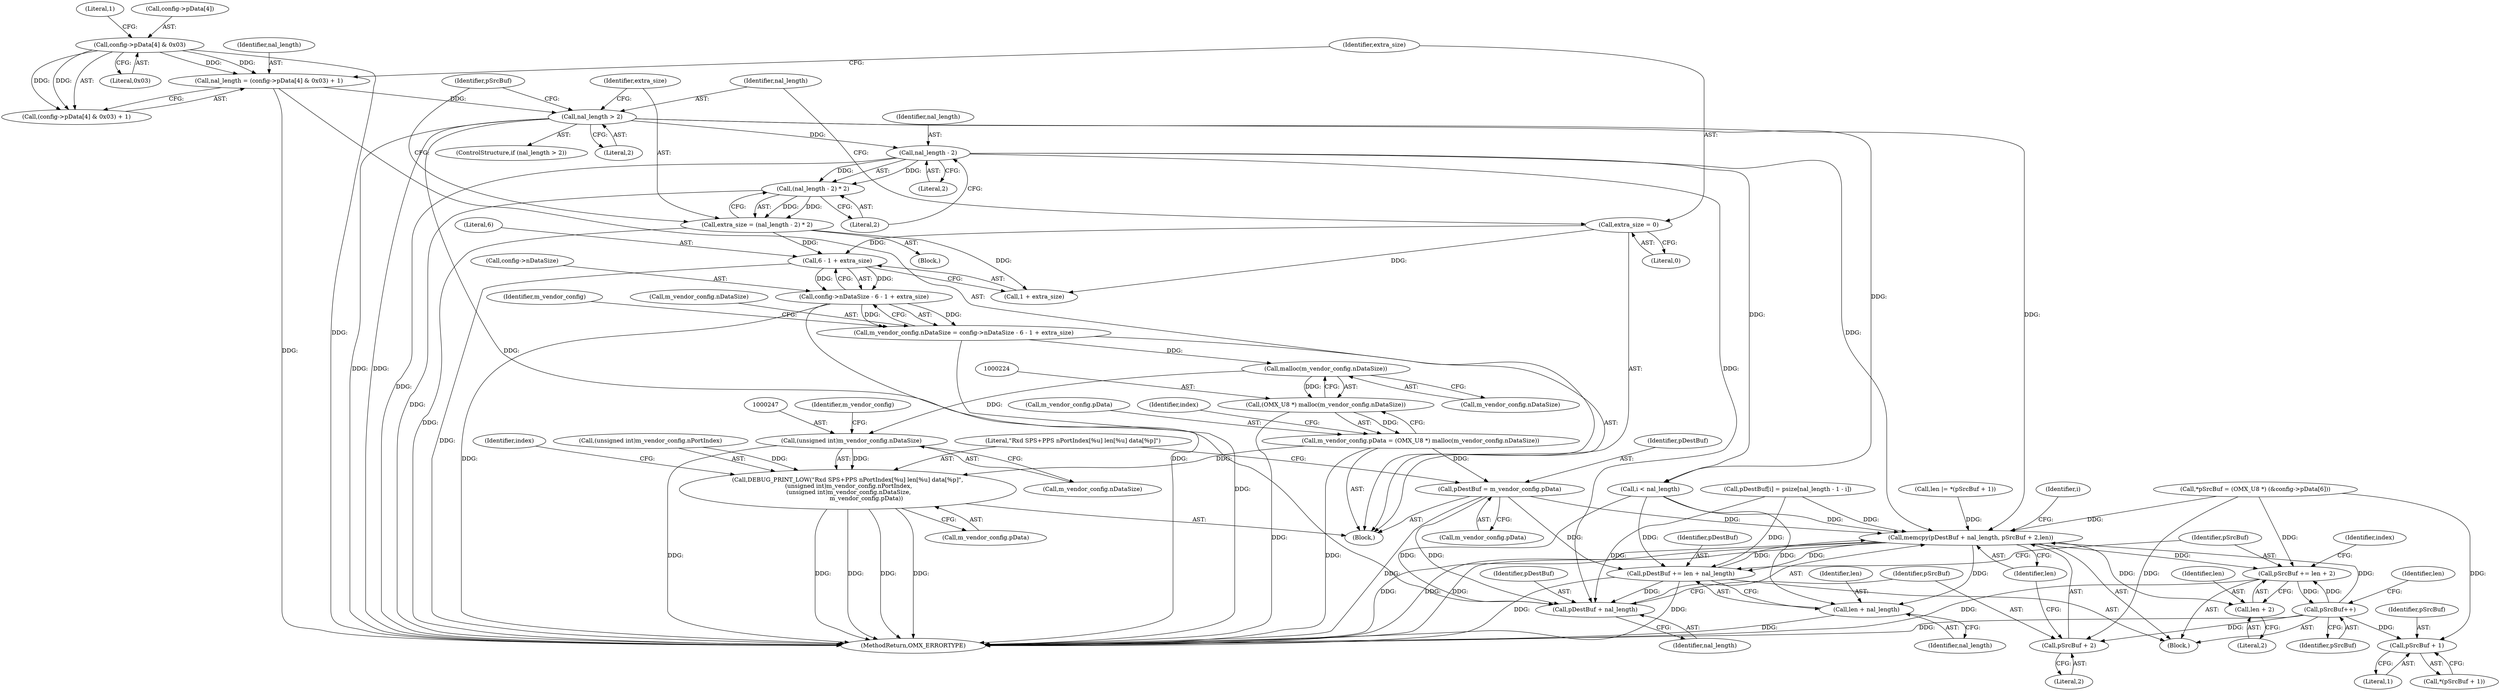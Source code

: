 digraph "0_Android_560ccdb509a7b86186fac0fce1b25bd9a3e6a6e8_1@API" {
"1000225" [label="(Call,malloc(m_vendor_config.nDataSize))"];
"1000206" [label="(Call,m_vendor_config.nDataSize = config->nDataSize - 6 - 1 + extra_size)"];
"1000210" [label="(Call,config->nDataSize - 6 - 1 + extra_size)"];
"1000214" [label="(Call,6 - 1 + extra_size)"];
"1000180" [label="(Call,extra_size = (nal_length - 2) * 2)"];
"1000182" [label="(Call,(nal_length - 2) * 2)"];
"1000183" [label="(Call,nal_length - 2)"];
"1000176" [label="(Call,nal_length > 2)"];
"1000161" [label="(Call,nal_length = (config->pData[4] & 0x03) + 1)"];
"1000164" [label="(Call,config->pData[4] & 0x03)"];
"1000172" [label="(Call,extra_size = 0)"];
"1000223" [label="(Call,(OMX_U8 *) malloc(m_vendor_config.nDataSize))"];
"1000219" [label="(Call,m_vendor_config.pData = (OMX_U8 *) malloc(m_vendor_config.nDataSize))"];
"1000234" [label="(Call,pDestBuf = m_vendor_config.pData)"];
"1000281" [label="(Call,memcpy(pDestBuf + nal_length, pSrcBuf + 2,len))"];
"1000311" [label="(Call,pDestBuf += len + nal_length)"];
"1000282" [label="(Call,pDestBuf + nal_length)"];
"1000313" [label="(Call,len + nal_length)"];
"1000316" [label="(Call,pSrcBuf += len + 2)"];
"1000323" [label="(Call,pSrcBuf++)"];
"1000272" [label="(Call,pSrcBuf + 1)"];
"1000285" [label="(Call,pSrcBuf + 2)"];
"1000318" [label="(Call,len + 2)"];
"1000239" [label="(Call,DEBUG_PRINT_LOW(\"Rxd SPS+PPS nPortIndex[%u] len[%u] data[%p]\",\n (unsigned int)m_vendor_config.nPortIndex,\n (unsigned int)m_vendor_config.nDataSize,\n                    m_vendor_config.pData))"];
"1000246" [label="(Call,(unsigned int)m_vendor_config.nDataSize)"];
"1000285" [label="(Call,pSrcBuf + 2)"];
"1000292" [label="(Identifier,i)"];
"1000182" [label="(Call,(nal_length - 2) * 2)"];
"1000188" [label="(Call,*pSrcBuf = (OMX_U8 *) (&config->pData[6]))"];
"1000175" [label="(ControlStructure,if (nal_length > 2))"];
"1000326" [label="(Identifier,len)"];
"1000287" [label="(Literal,2)"];
"1000316" [label="(Call,pSrcBuf += len + 2)"];
"1000220" [label="(Call,m_vendor_config.pData)"];
"1000315" [label="(Identifier,nal_length)"];
"1000221" [label="(Identifier,m_vendor_config)"];
"1000258" [label="(Block,)"];
"1000246" [label="(Call,(unsigned int)m_vendor_config.nDataSize)"];
"1000281" [label="(Call,memcpy(pDestBuf + nal_length, pSrcBuf + 2,len))"];
"1000311" [label="(Call,pDestBuf += len + nal_length)"];
"1000186" [label="(Literal,2)"];
"1000314" [label="(Identifier,len)"];
"1000232" [label="(Identifier,index)"];
"1000177" [label="(Identifier,nal_length)"];
"1000294" [label="(Call,i < nal_length)"];
"1000273" [label="(Identifier,pSrcBuf)"];
"1000223" [label="(Call,(OMX_U8 *) malloc(m_vendor_config.nDataSize))"];
"1000256" [label="(Identifier,index)"];
"1000252" [label="(Identifier,m_vendor_config)"];
"1000215" [label="(Literal,6)"];
"1000180" [label="(Call,extra_size = (nal_length - 2) * 2)"];
"1000206" [label="(Call,m_vendor_config.nDataSize = config->nDataSize - 6 - 1 + extra_size)"];
"1000225" [label="(Call,malloc(m_vendor_config.nDataSize))"];
"1000157" [label="(Block,)"];
"1000284" [label="(Identifier,nal_length)"];
"1000319" [label="(Identifier,len)"];
"1000171" [label="(Literal,1)"];
"1000248" [label="(Call,m_vendor_config.nDataSize)"];
"1000210" [label="(Call,config->nDataSize - 6 - 1 + extra_size)"];
"1000165" [label="(Call,config->pData[4])"];
"1000189" [label="(Identifier,pSrcBuf)"];
"1000323" [label="(Call,pSrcBuf++)"];
"1000286" [label="(Identifier,pSrcBuf)"];
"1000251" [label="(Call,m_vendor_config.pData)"];
"1000184" [label="(Identifier,nal_length)"];
"1000161" [label="(Call,nal_length = (config->pData[4] & 0x03) + 1)"];
"1000219" [label="(Call,m_vendor_config.pData = (OMX_U8 *) malloc(m_vendor_config.nDataSize))"];
"1000164" [label="(Call,config->pData[4] & 0x03)"];
"1000271" [label="(Call,*(pSrcBuf + 1))"];
"1000324" [label="(Identifier,pSrcBuf)"];
"1000216" [label="(Call,1 + extra_size)"];
"1000214" [label="(Call,6 - 1 + extra_size)"];
"1000312" [label="(Identifier,pDestBuf)"];
"1000320" [label="(Literal,2)"];
"1000211" [label="(Call,config->nDataSize)"];
"1000183" [label="(Call,nal_length - 2)"];
"1000178" [label="(Literal,2)"];
"1000300" [label="(Call,pDestBuf[i] = psize[nal_length - 1 - i])"];
"1000240" [label="(Literal,\"Rxd SPS+PPS nPortIndex[%u] len[%u] data[%p]\")"];
"1000207" [label="(Call,m_vendor_config.nDataSize)"];
"1000162" [label="(Identifier,nal_length)"];
"1000163" [label="(Call,(config->pData[4] & 0x03) + 1)"];
"1000235" [label="(Identifier,pDestBuf)"];
"1000322" [label="(Identifier,index)"];
"1001056" [label="(MethodReturn,OMX_ERRORTYPE)"];
"1000282" [label="(Call,pDestBuf + nal_length)"];
"1000269" [label="(Call,len |= *(pSrcBuf + 1))"];
"1000241" [label="(Call,(unsigned int)m_vendor_config.nPortIndex)"];
"1000272" [label="(Call,pSrcBuf + 1)"];
"1000226" [label="(Call,m_vendor_config.nDataSize)"];
"1000179" [label="(Block,)"];
"1000176" [label="(Call,nal_length > 2)"];
"1000288" [label="(Identifier,len)"];
"1000283" [label="(Identifier,pDestBuf)"];
"1000170" [label="(Literal,0x03)"];
"1000174" [label="(Literal,0)"];
"1000313" [label="(Call,len + nal_length)"];
"1000274" [label="(Literal,1)"];
"1000173" [label="(Identifier,extra_size)"];
"1000234" [label="(Call,pDestBuf = m_vendor_config.pData)"];
"1000317" [label="(Identifier,pSrcBuf)"];
"1000172" [label="(Call,extra_size = 0)"];
"1000185" [label="(Literal,2)"];
"1000236" [label="(Call,m_vendor_config.pData)"];
"1000239" [label="(Call,DEBUG_PRINT_LOW(\"Rxd SPS+PPS nPortIndex[%u] len[%u] data[%p]\",\n (unsigned int)m_vendor_config.nPortIndex,\n (unsigned int)m_vendor_config.nDataSize,\n                    m_vendor_config.pData))"];
"1000181" [label="(Identifier,extra_size)"];
"1000318" [label="(Call,len + 2)"];
"1000225" -> "1000223"  [label="AST: "];
"1000225" -> "1000226"  [label="CFG: "];
"1000226" -> "1000225"  [label="AST: "];
"1000223" -> "1000225"  [label="CFG: "];
"1000225" -> "1000223"  [label="DDG: "];
"1000206" -> "1000225"  [label="DDG: "];
"1000225" -> "1000246"  [label="DDG: "];
"1000206" -> "1000157"  [label="AST: "];
"1000206" -> "1000210"  [label="CFG: "];
"1000207" -> "1000206"  [label="AST: "];
"1000210" -> "1000206"  [label="AST: "];
"1000221" -> "1000206"  [label="CFG: "];
"1000206" -> "1001056"  [label="DDG: "];
"1000210" -> "1000206"  [label="DDG: "];
"1000210" -> "1000206"  [label="DDG: "];
"1000210" -> "1000214"  [label="CFG: "];
"1000211" -> "1000210"  [label="AST: "];
"1000214" -> "1000210"  [label="AST: "];
"1000210" -> "1001056"  [label="DDG: "];
"1000210" -> "1001056"  [label="DDG: "];
"1000214" -> "1000210"  [label="DDG: "];
"1000214" -> "1000210"  [label="DDG: "];
"1000214" -> "1000216"  [label="CFG: "];
"1000215" -> "1000214"  [label="AST: "];
"1000216" -> "1000214"  [label="AST: "];
"1000214" -> "1001056"  [label="DDG: "];
"1000180" -> "1000214"  [label="DDG: "];
"1000172" -> "1000214"  [label="DDG: "];
"1000180" -> "1000179"  [label="AST: "];
"1000180" -> "1000182"  [label="CFG: "];
"1000181" -> "1000180"  [label="AST: "];
"1000182" -> "1000180"  [label="AST: "];
"1000189" -> "1000180"  [label="CFG: "];
"1000180" -> "1001056"  [label="DDG: "];
"1000182" -> "1000180"  [label="DDG: "];
"1000182" -> "1000180"  [label="DDG: "];
"1000180" -> "1000216"  [label="DDG: "];
"1000182" -> "1000186"  [label="CFG: "];
"1000183" -> "1000182"  [label="AST: "];
"1000186" -> "1000182"  [label="AST: "];
"1000182" -> "1001056"  [label="DDG: "];
"1000183" -> "1000182"  [label="DDG: "];
"1000183" -> "1000182"  [label="DDG: "];
"1000183" -> "1000185"  [label="CFG: "];
"1000184" -> "1000183"  [label="AST: "];
"1000185" -> "1000183"  [label="AST: "];
"1000186" -> "1000183"  [label="CFG: "];
"1000183" -> "1001056"  [label="DDG: "];
"1000176" -> "1000183"  [label="DDG: "];
"1000183" -> "1000281"  [label="DDG: "];
"1000183" -> "1000282"  [label="DDG: "];
"1000183" -> "1000294"  [label="DDG: "];
"1000176" -> "1000175"  [label="AST: "];
"1000176" -> "1000178"  [label="CFG: "];
"1000177" -> "1000176"  [label="AST: "];
"1000178" -> "1000176"  [label="AST: "];
"1000181" -> "1000176"  [label="CFG: "];
"1000189" -> "1000176"  [label="CFG: "];
"1000176" -> "1001056"  [label="DDG: "];
"1000176" -> "1001056"  [label="DDG: "];
"1000161" -> "1000176"  [label="DDG: "];
"1000176" -> "1000281"  [label="DDG: "];
"1000176" -> "1000282"  [label="DDG: "];
"1000176" -> "1000294"  [label="DDG: "];
"1000161" -> "1000157"  [label="AST: "];
"1000161" -> "1000163"  [label="CFG: "];
"1000162" -> "1000161"  [label="AST: "];
"1000163" -> "1000161"  [label="AST: "];
"1000173" -> "1000161"  [label="CFG: "];
"1000161" -> "1001056"  [label="DDG: "];
"1000164" -> "1000161"  [label="DDG: "];
"1000164" -> "1000161"  [label="DDG: "];
"1000164" -> "1000163"  [label="AST: "];
"1000164" -> "1000170"  [label="CFG: "];
"1000165" -> "1000164"  [label="AST: "];
"1000170" -> "1000164"  [label="AST: "];
"1000171" -> "1000164"  [label="CFG: "];
"1000164" -> "1001056"  [label="DDG: "];
"1000164" -> "1000163"  [label="DDG: "];
"1000164" -> "1000163"  [label="DDG: "];
"1000172" -> "1000157"  [label="AST: "];
"1000172" -> "1000174"  [label="CFG: "];
"1000173" -> "1000172"  [label="AST: "];
"1000174" -> "1000172"  [label="AST: "];
"1000177" -> "1000172"  [label="CFG: "];
"1000172" -> "1000216"  [label="DDG: "];
"1000223" -> "1000219"  [label="AST: "];
"1000224" -> "1000223"  [label="AST: "];
"1000219" -> "1000223"  [label="CFG: "];
"1000223" -> "1001056"  [label="DDG: "];
"1000223" -> "1000219"  [label="DDG: "];
"1000219" -> "1000157"  [label="AST: "];
"1000220" -> "1000219"  [label="AST: "];
"1000232" -> "1000219"  [label="CFG: "];
"1000219" -> "1001056"  [label="DDG: "];
"1000219" -> "1000234"  [label="DDG: "];
"1000219" -> "1000239"  [label="DDG: "];
"1000234" -> "1000157"  [label="AST: "];
"1000234" -> "1000236"  [label="CFG: "];
"1000235" -> "1000234"  [label="AST: "];
"1000236" -> "1000234"  [label="AST: "];
"1000240" -> "1000234"  [label="CFG: "];
"1000234" -> "1001056"  [label="DDG: "];
"1000234" -> "1000281"  [label="DDG: "];
"1000234" -> "1000282"  [label="DDG: "];
"1000234" -> "1000311"  [label="DDG: "];
"1000281" -> "1000258"  [label="AST: "];
"1000281" -> "1000288"  [label="CFG: "];
"1000282" -> "1000281"  [label="AST: "];
"1000285" -> "1000281"  [label="AST: "];
"1000288" -> "1000281"  [label="AST: "];
"1000292" -> "1000281"  [label="CFG: "];
"1000281" -> "1001056"  [label="DDG: "];
"1000281" -> "1001056"  [label="DDG: "];
"1000281" -> "1001056"  [label="DDG: "];
"1000311" -> "1000281"  [label="DDG: "];
"1000300" -> "1000281"  [label="DDG: "];
"1000294" -> "1000281"  [label="DDG: "];
"1000188" -> "1000281"  [label="DDG: "];
"1000323" -> "1000281"  [label="DDG: "];
"1000269" -> "1000281"  [label="DDG: "];
"1000281" -> "1000311"  [label="DDG: "];
"1000281" -> "1000313"  [label="DDG: "];
"1000281" -> "1000316"  [label="DDG: "];
"1000281" -> "1000318"  [label="DDG: "];
"1000311" -> "1000258"  [label="AST: "];
"1000311" -> "1000313"  [label="CFG: "];
"1000312" -> "1000311"  [label="AST: "];
"1000313" -> "1000311"  [label="AST: "];
"1000317" -> "1000311"  [label="CFG: "];
"1000311" -> "1001056"  [label="DDG: "];
"1000311" -> "1001056"  [label="DDG: "];
"1000311" -> "1000282"  [label="DDG: "];
"1000294" -> "1000311"  [label="DDG: "];
"1000300" -> "1000311"  [label="DDG: "];
"1000282" -> "1000284"  [label="CFG: "];
"1000283" -> "1000282"  [label="AST: "];
"1000284" -> "1000282"  [label="AST: "];
"1000286" -> "1000282"  [label="CFG: "];
"1000300" -> "1000282"  [label="DDG: "];
"1000294" -> "1000282"  [label="DDG: "];
"1000313" -> "1000315"  [label="CFG: "];
"1000314" -> "1000313"  [label="AST: "];
"1000315" -> "1000313"  [label="AST: "];
"1000313" -> "1001056"  [label="DDG: "];
"1000294" -> "1000313"  [label="DDG: "];
"1000316" -> "1000258"  [label="AST: "];
"1000316" -> "1000318"  [label="CFG: "];
"1000317" -> "1000316"  [label="AST: "];
"1000318" -> "1000316"  [label="AST: "];
"1000322" -> "1000316"  [label="CFG: "];
"1000316" -> "1001056"  [label="DDG: "];
"1000188" -> "1000316"  [label="DDG: "];
"1000323" -> "1000316"  [label="DDG: "];
"1000316" -> "1000323"  [label="DDG: "];
"1000323" -> "1000258"  [label="AST: "];
"1000323" -> "1000324"  [label="CFG: "];
"1000324" -> "1000323"  [label="AST: "];
"1000326" -> "1000323"  [label="CFG: "];
"1000323" -> "1001056"  [label="DDG: "];
"1000323" -> "1000272"  [label="DDG: "];
"1000323" -> "1000285"  [label="DDG: "];
"1000272" -> "1000271"  [label="AST: "];
"1000272" -> "1000274"  [label="CFG: "];
"1000273" -> "1000272"  [label="AST: "];
"1000274" -> "1000272"  [label="AST: "];
"1000271" -> "1000272"  [label="CFG: "];
"1000188" -> "1000272"  [label="DDG: "];
"1000285" -> "1000287"  [label="CFG: "];
"1000286" -> "1000285"  [label="AST: "];
"1000287" -> "1000285"  [label="AST: "];
"1000288" -> "1000285"  [label="CFG: "];
"1000188" -> "1000285"  [label="DDG: "];
"1000318" -> "1000320"  [label="CFG: "];
"1000319" -> "1000318"  [label="AST: "];
"1000320" -> "1000318"  [label="AST: "];
"1000239" -> "1000157"  [label="AST: "];
"1000239" -> "1000251"  [label="CFG: "];
"1000240" -> "1000239"  [label="AST: "];
"1000241" -> "1000239"  [label="AST: "];
"1000246" -> "1000239"  [label="AST: "];
"1000251" -> "1000239"  [label="AST: "];
"1000256" -> "1000239"  [label="CFG: "];
"1000239" -> "1001056"  [label="DDG: "];
"1000239" -> "1001056"  [label="DDG: "];
"1000239" -> "1001056"  [label="DDG: "];
"1000239" -> "1001056"  [label="DDG: "];
"1000241" -> "1000239"  [label="DDG: "];
"1000246" -> "1000239"  [label="DDG: "];
"1000246" -> "1000248"  [label="CFG: "];
"1000247" -> "1000246"  [label="AST: "];
"1000248" -> "1000246"  [label="AST: "];
"1000252" -> "1000246"  [label="CFG: "];
"1000246" -> "1001056"  [label="DDG: "];
}
